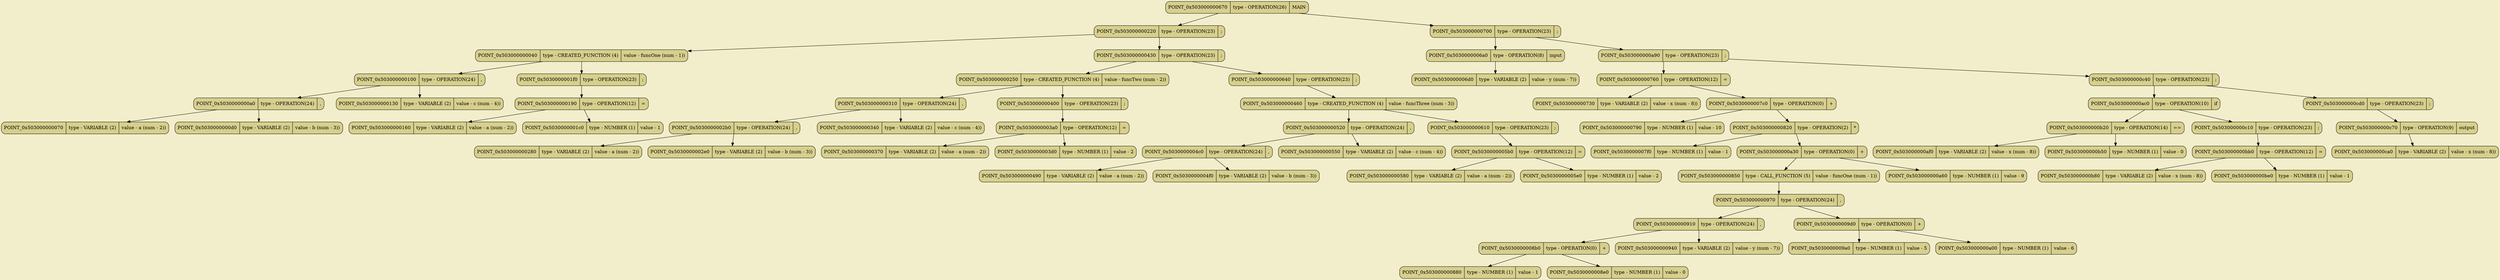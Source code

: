 digraph
{
bgcolor="#F2EECB";
rankdir = TB;
POINT_0x503000000670[shape=Mrecord, label = "POINT_0x503000000670 | type - OPERATION(26) | MAIN", style="filled",fillcolor="#D7CF8D"]
POINT_0x503000000220[shape=Mrecord, label = "POINT_0x503000000220 | type - OPERATION(23) | ;", style="filled",fillcolor="#D7CF8D"]
POINT_0x503000000040[shape=Mrecord, label = "POINT_0x503000000040 | type - CREATED_FUNCTION (4) | value - funcOne (num - 1))", style="filled",fillcolor="#D7CF8D"]
POINT_0x503000000100[shape=Mrecord, label = "POINT_0x503000000100 | type - OPERATION(24) | ,", style="filled",fillcolor="#D7CF8D"]
POINT_0x5030000000a0[shape=Mrecord, label = "POINT_0x5030000000a0 | type - OPERATION(24) | ,", style="filled",fillcolor="#D7CF8D"]
POINT_0x503000000070[shape=Mrecord, label = "POINT_0x503000000070 | type - VARIABLE (2) | value - a (num - 2))", style="filled",fillcolor="#D7CF8D"]
POINT_0x5030000000d0[shape=Mrecord, label = "POINT_0x5030000000d0 | type - VARIABLE (2) | value - b (num - 3))", style="filled",fillcolor="#D7CF8D"]
POINT_0x503000000130[shape=Mrecord, label = "POINT_0x503000000130 | type - VARIABLE (2) | value - c (num - 4))", style="filled",fillcolor="#D7CF8D"]
POINT_0x5030000001f0[shape=Mrecord, label = "POINT_0x5030000001f0 | type - OPERATION(23) | ;", style="filled",fillcolor="#D7CF8D"]
POINT_0x503000000190[shape=Mrecord, label = "POINT_0x503000000190 | type - OPERATION(12) | =", style="filled",fillcolor="#D7CF8D"]
POINT_0x503000000160[shape=Mrecord, label = "POINT_0x503000000160 | type - VARIABLE (2) | value - a (num - 2))", style="filled",fillcolor="#D7CF8D"]
POINT_0x5030000001c0[shape=Mrecord, label = "POINT_0x5030000001c0 | type - NUMBER (1) | value - 1", style="filled",fillcolor="#D7CF8D"]
POINT_0x503000000430[shape=Mrecord, label = "POINT_0x503000000430 | type - OPERATION(23) | ;", style="filled",fillcolor="#D7CF8D"]
POINT_0x503000000250[shape=Mrecord, label = "POINT_0x503000000250 | type - CREATED_FUNCTION (4) | value - funcTwo (num - 2))", style="filled",fillcolor="#D7CF8D"]
POINT_0x503000000310[shape=Mrecord, label = "POINT_0x503000000310 | type - OPERATION(24) | ,", style="filled",fillcolor="#D7CF8D"]
POINT_0x5030000002b0[shape=Mrecord, label = "POINT_0x5030000002b0 | type - OPERATION(24) | ,", style="filled",fillcolor="#D7CF8D"]
POINT_0x503000000280[shape=Mrecord, label = "POINT_0x503000000280 | type - VARIABLE (2) | value - a (num - 2))", style="filled",fillcolor="#D7CF8D"]
POINT_0x5030000002e0[shape=Mrecord, label = "POINT_0x5030000002e0 | type - VARIABLE (2) | value - b (num - 3))", style="filled",fillcolor="#D7CF8D"]
POINT_0x503000000340[shape=Mrecord, label = "POINT_0x503000000340 | type - VARIABLE (2) | value - c (num - 4))", style="filled",fillcolor="#D7CF8D"]
POINT_0x503000000400[shape=Mrecord, label = "POINT_0x503000000400 | type - OPERATION(23) | ;", style="filled",fillcolor="#D7CF8D"]
POINT_0x5030000003a0[shape=Mrecord, label = "POINT_0x5030000003a0 | type - OPERATION(12) | =", style="filled",fillcolor="#D7CF8D"]
POINT_0x503000000370[shape=Mrecord, label = "POINT_0x503000000370 | type - VARIABLE (2) | value - a (num - 2))", style="filled",fillcolor="#D7CF8D"]
POINT_0x5030000003d0[shape=Mrecord, label = "POINT_0x5030000003d0 | type - NUMBER (1) | value - 2", style="filled",fillcolor="#D7CF8D"]
POINT_0x503000000640[shape=Mrecord, label = "POINT_0x503000000640 | type - OPERATION(23) | ;", style="filled",fillcolor="#D7CF8D"]
POINT_0x503000000460[shape=Mrecord, label = "POINT_0x503000000460 | type - CREATED_FUNCTION (4) | value - funcThree (num - 3))", style="filled",fillcolor="#D7CF8D"]
POINT_0x503000000520[shape=Mrecord, label = "POINT_0x503000000520 | type - OPERATION(24) | ,", style="filled",fillcolor="#D7CF8D"]
POINT_0x5030000004c0[shape=Mrecord, label = "POINT_0x5030000004c0 | type - OPERATION(24) | ,", style="filled",fillcolor="#D7CF8D"]
POINT_0x503000000490[shape=Mrecord, label = "POINT_0x503000000490 | type - VARIABLE (2) | value - a (num - 2))", style="filled",fillcolor="#D7CF8D"]
POINT_0x5030000004f0[shape=Mrecord, label = "POINT_0x5030000004f0 | type - VARIABLE (2) | value - b (num - 3))", style="filled",fillcolor="#D7CF8D"]
POINT_0x503000000550[shape=Mrecord, label = "POINT_0x503000000550 | type - VARIABLE (2) | value - c (num - 4))", style="filled",fillcolor="#D7CF8D"]
POINT_0x503000000610[shape=Mrecord, label = "POINT_0x503000000610 | type - OPERATION(23) | ;", style="filled",fillcolor="#D7CF8D"]
POINT_0x5030000005b0[shape=Mrecord, label = "POINT_0x5030000005b0 | type - OPERATION(12) | =", style="filled",fillcolor="#D7CF8D"]
POINT_0x503000000580[shape=Mrecord, label = "POINT_0x503000000580 | type - VARIABLE (2) | value - a (num - 2))", style="filled",fillcolor="#D7CF8D"]
POINT_0x5030000005e0[shape=Mrecord, label = "POINT_0x5030000005e0 | type - NUMBER (1) | value - 2", style="filled",fillcolor="#D7CF8D"]
POINT_0x503000000700[shape=Mrecord, label = "POINT_0x503000000700 | type - OPERATION(23) | ;", style="filled",fillcolor="#D7CF8D"]
POINT_0x5030000006a0[shape=Mrecord, label = "POINT_0x5030000006a0 | type - OPERATION(8) | input", style="filled",fillcolor="#D7CF8D"]
POINT_0x5030000006d0[shape=Mrecord, label = "POINT_0x5030000006d0 | type - VARIABLE (2) | value - y (num - 7))", style="filled",fillcolor="#D7CF8D"]
POINT_0x503000000a90[shape=Mrecord, label = "POINT_0x503000000a90 | type - OPERATION(23) | ;", style="filled",fillcolor="#D7CF8D"]
POINT_0x503000000760[shape=Mrecord, label = "POINT_0x503000000760 | type - OPERATION(12) | =", style="filled",fillcolor="#D7CF8D"]
POINT_0x503000000730[shape=Mrecord, label = "POINT_0x503000000730 | type - VARIABLE (2) | value - x (num - 8))", style="filled",fillcolor="#D7CF8D"]
POINT_0x5030000007c0[shape=Mrecord, label = "POINT_0x5030000007c0 | type - OPERATION(0) | +", style="filled",fillcolor="#D7CF8D"]
POINT_0x503000000790[shape=Mrecord, label = "POINT_0x503000000790 | type - NUMBER (1) | value - 10", style="filled",fillcolor="#D7CF8D"]
POINT_0x503000000820[shape=Mrecord, label = "POINT_0x503000000820 | type - OPERATION(2) | *", style="filled",fillcolor="#D7CF8D"]
POINT_0x5030000007f0[shape=Mrecord, label = "POINT_0x5030000007f0 | type - NUMBER (1) | value - 1", style="filled",fillcolor="#D7CF8D"]
POINT_0x503000000a30[shape=Mrecord, label = "POINT_0x503000000a30 | type - OPERATION(0) | +", style="filled",fillcolor="#D7CF8D"]
POINT_0x503000000850[shape=Mrecord, label = "POINT_0x503000000850 | type - CALL_FUNCTION (5) | value - funcOne (num - 1))", style="filled",fillcolor="#D7CF8D"]
POINT_0x503000000970[shape=Mrecord, label = "POINT_0x503000000970 | type - OPERATION(24) | ,", style="filled",fillcolor="#D7CF8D"]
POINT_0x503000000910[shape=Mrecord, label = "POINT_0x503000000910 | type - OPERATION(24) | ,", style="filled",fillcolor="#D7CF8D"]
POINT_0x5030000008b0[shape=Mrecord, label = "POINT_0x5030000008b0 | type - OPERATION(0) | +", style="filled",fillcolor="#D7CF8D"]
POINT_0x503000000880[shape=Mrecord, label = "POINT_0x503000000880 | type - NUMBER (1) | value - 1", style="filled",fillcolor="#D7CF8D"]
POINT_0x5030000008e0[shape=Mrecord, label = "POINT_0x5030000008e0 | type - NUMBER (1) | value - 0", style="filled",fillcolor="#D7CF8D"]
POINT_0x503000000940[shape=Mrecord, label = "POINT_0x503000000940 | type - VARIABLE (2) | value - y (num - 7))", style="filled",fillcolor="#D7CF8D"]
POINT_0x5030000009d0[shape=Mrecord, label = "POINT_0x5030000009d0 | type - OPERATION(0) | +", style="filled",fillcolor="#D7CF8D"]
POINT_0x5030000009a0[shape=Mrecord, label = "POINT_0x5030000009a0 | type - NUMBER (1) | value - 5", style="filled",fillcolor="#D7CF8D"]
POINT_0x503000000a00[shape=Mrecord, label = "POINT_0x503000000a00 | type - NUMBER (1) | value - 6", style="filled",fillcolor="#D7CF8D"]
POINT_0x503000000a60[shape=Mrecord, label = "POINT_0x503000000a60 | type - NUMBER (1) | value - 9", style="filled",fillcolor="#D7CF8D"]
POINT_0x503000000c40[shape=Mrecord, label = "POINT_0x503000000c40 | type - OPERATION(23) | ;", style="filled",fillcolor="#D7CF8D"]
POINT_0x503000000ac0[shape=Mrecord, label = "POINT_0x503000000ac0 | type - OPERATION(10) | if", style="filled",fillcolor="#D7CF8D"]
POINT_0x503000000b20[shape=Mrecord, label = "POINT_0x503000000b20 | type - OPERATION(14) | \==", style="filled",fillcolor="#D7CF8D"]
POINT_0x503000000af0[shape=Mrecord, label = "POINT_0x503000000af0 | type - VARIABLE (2) | value - x (num - 8))", style="filled",fillcolor="#D7CF8D"]
POINT_0x503000000b50[shape=Mrecord, label = "POINT_0x503000000b50 | type - NUMBER (1) | value - 0", style="filled",fillcolor="#D7CF8D"]
POINT_0x503000000c10[shape=Mrecord, label = "POINT_0x503000000c10 | type - OPERATION(23) | ;", style="filled",fillcolor="#D7CF8D"]
POINT_0x503000000bb0[shape=Mrecord, label = "POINT_0x503000000bb0 | type - OPERATION(12) | =", style="filled",fillcolor="#D7CF8D"]
POINT_0x503000000b80[shape=Mrecord, label = "POINT_0x503000000b80 | type - VARIABLE (2) | value - x (num - 8))", style="filled",fillcolor="#D7CF8D"]
POINT_0x503000000be0[shape=Mrecord, label = "POINT_0x503000000be0 | type - NUMBER (1) | value - 1", style="filled",fillcolor="#D7CF8D"]
POINT_0x503000000cd0[shape=Mrecord, label = "POINT_0x503000000cd0 | type - OPERATION(23) | ;", style="filled",fillcolor="#D7CF8D"]
POINT_0x503000000c70[shape=Mrecord, label = "POINT_0x503000000c70 | type - OPERATION(9) | output", style="filled",fillcolor="#D7CF8D"]
POINT_0x503000000ca0[shape=Mrecord, label = "POINT_0x503000000ca0 | type - VARIABLE (2) | value - x (num - 8))", style="filled",fillcolor="#D7CF8D"]
POINT_0x503000000670 -> POINT_0x503000000220
POINT_0x503000000670 -> POINT_0x503000000700
POINT_0x503000000220 -> POINT_0x503000000040
POINT_0x503000000220 -> POINT_0x503000000430
POINT_0x503000000040 -> POINT_0x503000000100
POINT_0x503000000040 -> POINT_0x5030000001f0
POINT_0x503000000100 -> POINT_0x5030000000a0
POINT_0x503000000100 -> POINT_0x503000000130
POINT_0x5030000000a0 -> POINT_0x503000000070
POINT_0x5030000000a0 -> POINT_0x5030000000d0
POINT_0x5030000001f0 -> POINT_0x503000000190
POINT_0x503000000190 -> POINT_0x503000000160
POINT_0x503000000190 -> POINT_0x5030000001c0
POINT_0x503000000430 -> POINT_0x503000000250
POINT_0x503000000430 -> POINT_0x503000000640
POINT_0x503000000250 -> POINT_0x503000000310
POINT_0x503000000250 -> POINT_0x503000000400
POINT_0x503000000310 -> POINT_0x5030000002b0
POINT_0x503000000310 -> POINT_0x503000000340
POINT_0x5030000002b0 -> POINT_0x503000000280
POINT_0x5030000002b0 -> POINT_0x5030000002e0
POINT_0x503000000400 -> POINT_0x5030000003a0
POINT_0x5030000003a0 -> POINT_0x503000000370
POINT_0x5030000003a0 -> POINT_0x5030000003d0
POINT_0x503000000640 -> POINT_0x503000000460
POINT_0x503000000460 -> POINT_0x503000000520
POINT_0x503000000460 -> POINT_0x503000000610
POINT_0x503000000520 -> POINT_0x5030000004c0
POINT_0x503000000520 -> POINT_0x503000000550
POINT_0x5030000004c0 -> POINT_0x503000000490
POINT_0x5030000004c0 -> POINT_0x5030000004f0
POINT_0x503000000610 -> POINT_0x5030000005b0
POINT_0x5030000005b0 -> POINT_0x503000000580
POINT_0x5030000005b0 -> POINT_0x5030000005e0
POINT_0x503000000700 -> POINT_0x5030000006a0
POINT_0x503000000700 -> POINT_0x503000000a90
POINT_0x5030000006a0 -> POINT_0x5030000006d0
POINT_0x503000000a90 -> POINT_0x503000000760
POINT_0x503000000a90 -> POINT_0x503000000c40
POINT_0x503000000760 -> POINT_0x503000000730
POINT_0x503000000760 -> POINT_0x5030000007c0
POINT_0x5030000007c0 -> POINT_0x503000000790
POINT_0x5030000007c0 -> POINT_0x503000000820
POINT_0x503000000820 -> POINT_0x5030000007f0
POINT_0x503000000820 -> POINT_0x503000000a30
POINT_0x503000000a30 -> POINT_0x503000000850
POINT_0x503000000a30 -> POINT_0x503000000a60
POINT_0x503000000850 -> POINT_0x503000000970
POINT_0x503000000970 -> POINT_0x503000000910
POINT_0x503000000970 -> POINT_0x5030000009d0
POINT_0x503000000910 -> POINT_0x5030000008b0
POINT_0x503000000910 -> POINT_0x503000000940
POINT_0x5030000008b0 -> POINT_0x503000000880
POINT_0x5030000008b0 -> POINT_0x5030000008e0
POINT_0x5030000009d0 -> POINT_0x5030000009a0
POINT_0x5030000009d0 -> POINT_0x503000000a00
POINT_0x503000000c40 -> POINT_0x503000000ac0
POINT_0x503000000c40 -> POINT_0x503000000cd0
POINT_0x503000000ac0 -> POINT_0x503000000b20
POINT_0x503000000ac0 -> POINT_0x503000000c10
POINT_0x503000000b20 -> POINT_0x503000000af0
POINT_0x503000000b20 -> POINT_0x503000000b50
POINT_0x503000000c10 -> POINT_0x503000000bb0
POINT_0x503000000bb0 -> POINT_0x503000000b80
POINT_0x503000000bb0 -> POINT_0x503000000be0
POINT_0x503000000cd0 -> POINT_0x503000000c70
POINT_0x503000000c70 -> POINT_0x503000000ca0
}
